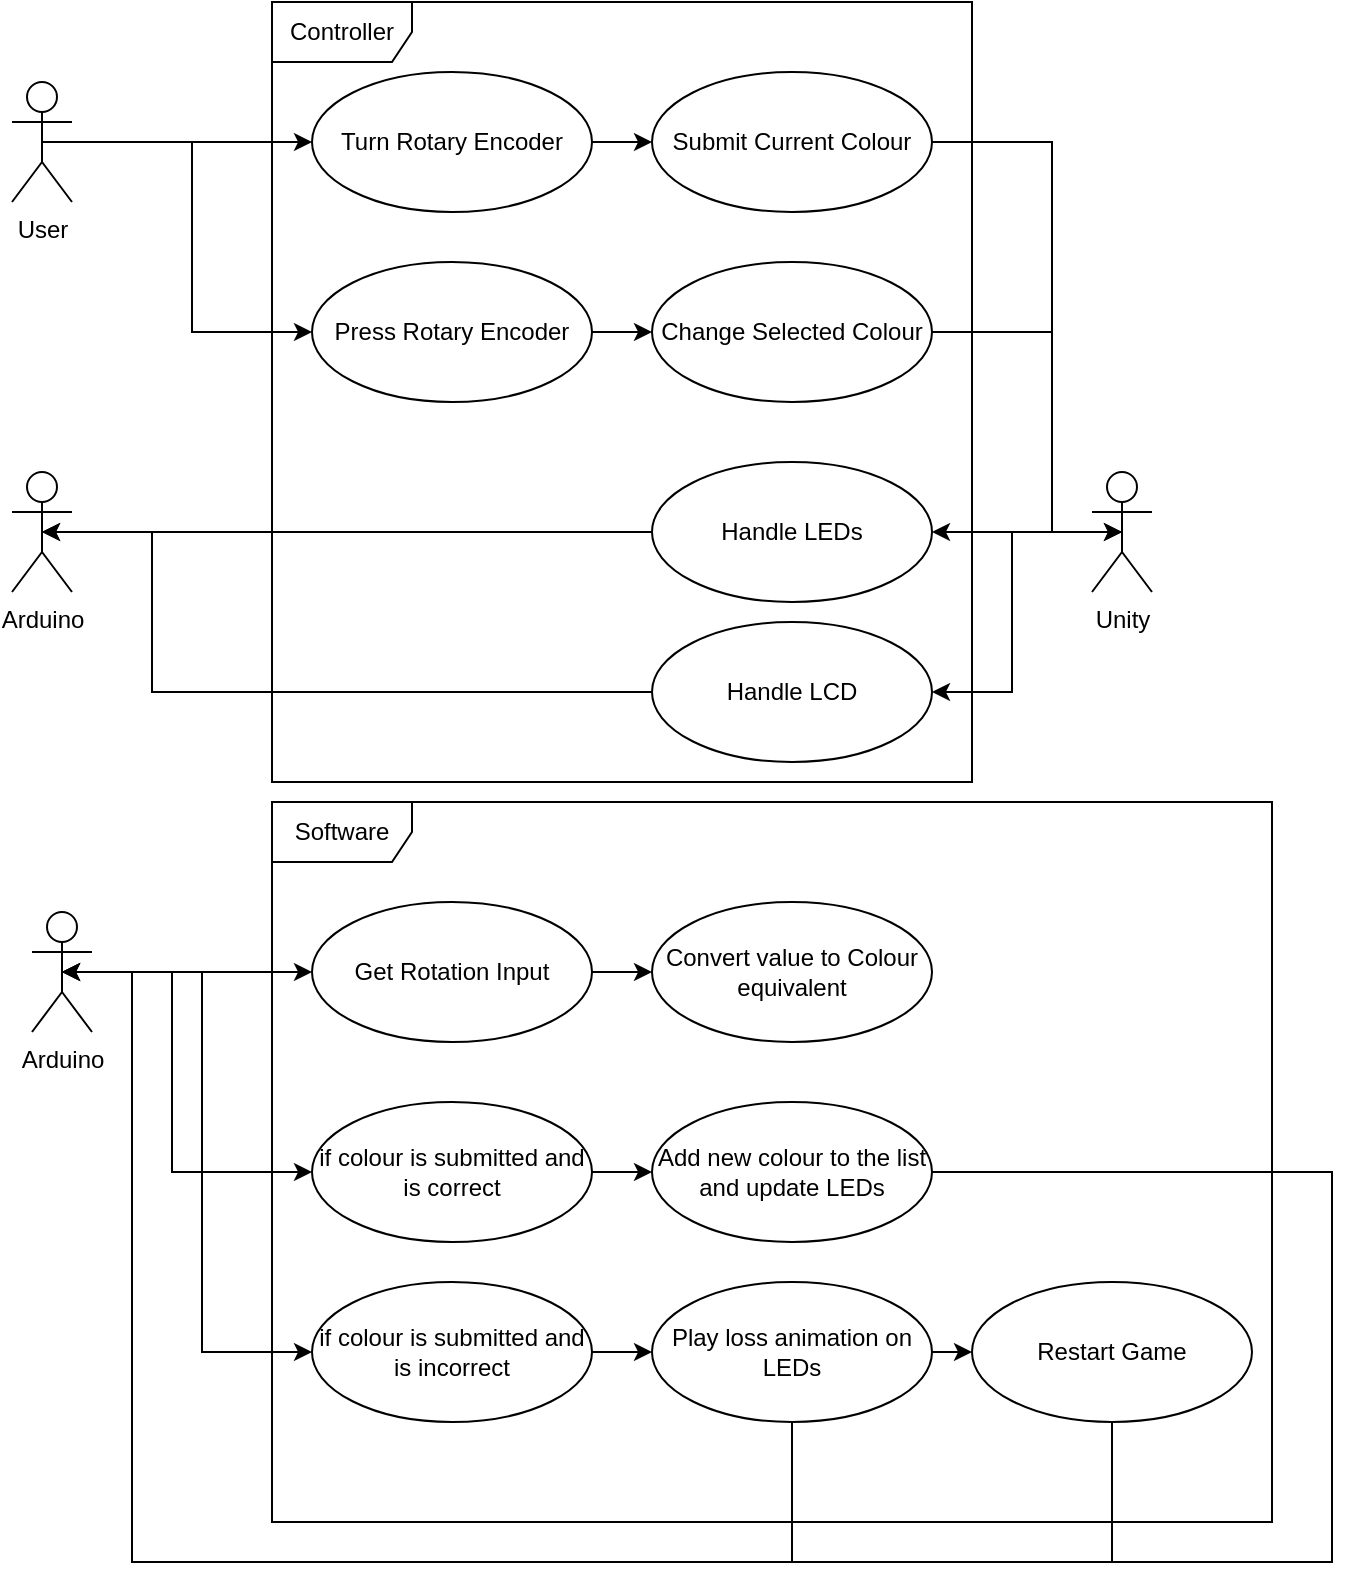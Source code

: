 <mxfile version="12.7.1" type="device"><diagram id="pYrCB6RSLZBWIUShqouC" name="Page-1"><mxGraphModel dx="1422" dy="791" grid="1" gridSize="10" guides="1" tooltips="1" connect="1" arrows="1" fold="1" page="1" pageScale="1" pageWidth="827" pageHeight="1169" math="0" shadow="0"><root><mxCell id="0"/><mxCell id="1" parent="0"/><mxCell id="U1vjdg1eQ9X6cb9ltwUh-1" value="Controller" style="shape=umlFrame;whiteSpace=wrap;html=1;width=70;height=30;" vertex="1" parent="1"><mxGeometry x="220" y="40" width="350" height="390" as="geometry"/></mxCell><mxCell id="U1vjdg1eQ9X6cb9ltwUh-28" style="edgeStyle=orthogonalEdgeStyle;rounded=0;orthogonalLoop=1;jettySize=auto;html=1;exitX=0.5;exitY=0.5;exitDx=0;exitDy=0;exitPerimeter=0;entryX=0;entryY=0.5;entryDx=0;entryDy=0;" edge="1" parent="1" source="U1vjdg1eQ9X6cb9ltwUh-2" target="U1vjdg1eQ9X6cb9ltwUh-7"><mxGeometry relative="1" as="geometry"/></mxCell><mxCell id="U1vjdg1eQ9X6cb9ltwUh-30" style="edgeStyle=orthogonalEdgeStyle;rounded=0;orthogonalLoop=1;jettySize=auto;html=1;exitX=0.5;exitY=0.5;exitDx=0;exitDy=0;exitPerimeter=0;entryX=0;entryY=0.5;entryDx=0;entryDy=0;" edge="1" parent="1" source="U1vjdg1eQ9X6cb9ltwUh-2" target="U1vjdg1eQ9X6cb9ltwUh-11"><mxGeometry relative="1" as="geometry"/></mxCell><mxCell id="U1vjdg1eQ9X6cb9ltwUh-2" value="User" style="shape=umlActor;verticalLabelPosition=bottom;labelBackgroundColor=#ffffff;verticalAlign=top;html=1;" vertex="1" parent="1"><mxGeometry x="90" y="80" width="30" height="60" as="geometry"/></mxCell><mxCell id="U1vjdg1eQ9X6cb9ltwUh-6" value="Software" style="shape=umlFrame;whiteSpace=wrap;html=1;width=70;height=30;" vertex="1" parent="1"><mxGeometry x="220" y="440" width="500" height="360" as="geometry"/></mxCell><mxCell id="U1vjdg1eQ9X6cb9ltwUh-31" style="edgeStyle=orthogonalEdgeStyle;rounded=0;orthogonalLoop=1;jettySize=auto;html=1;exitX=1;exitY=0.5;exitDx=0;exitDy=0;entryX=0;entryY=0.5;entryDx=0;entryDy=0;" edge="1" parent="1" source="U1vjdg1eQ9X6cb9ltwUh-7" target="U1vjdg1eQ9X6cb9ltwUh-10"><mxGeometry relative="1" as="geometry"/></mxCell><mxCell id="U1vjdg1eQ9X6cb9ltwUh-7" value="Turn Rotary Encoder" style="ellipse;whiteSpace=wrap;html=1;" vertex="1" parent="1"><mxGeometry x="240" y="75" width="140" height="70" as="geometry"/></mxCell><mxCell id="U1vjdg1eQ9X6cb9ltwUh-34" style="edgeStyle=orthogonalEdgeStyle;rounded=0;orthogonalLoop=1;jettySize=auto;html=1;exitX=1;exitY=0.5;exitDx=0;exitDy=0;entryX=0.5;entryY=0.5;entryDx=0;entryDy=0;entryPerimeter=0;" edge="1" parent="1" source="U1vjdg1eQ9X6cb9ltwUh-9" target="U1vjdg1eQ9X6cb9ltwUh-12"><mxGeometry relative="1" as="geometry"><Array as="points"><mxPoint x="610" y="205"/><mxPoint x="610" y="305"/></Array></mxGeometry></mxCell><mxCell id="U1vjdg1eQ9X6cb9ltwUh-9" value="Change Selected Colour" style="ellipse;whiteSpace=wrap;html=1;" vertex="1" parent="1"><mxGeometry x="410" y="170" width="140" height="70" as="geometry"/></mxCell><mxCell id="U1vjdg1eQ9X6cb9ltwUh-35" style="edgeStyle=orthogonalEdgeStyle;rounded=0;orthogonalLoop=1;jettySize=auto;html=1;exitX=1;exitY=0.5;exitDx=0;exitDy=0;entryX=0.5;entryY=0.5;entryDx=0;entryDy=0;entryPerimeter=0;" edge="1" parent="1" source="U1vjdg1eQ9X6cb9ltwUh-10" target="U1vjdg1eQ9X6cb9ltwUh-12"><mxGeometry relative="1" as="geometry"><Array as="points"><mxPoint x="610" y="110"/><mxPoint x="610" y="305"/></Array></mxGeometry></mxCell><mxCell id="U1vjdg1eQ9X6cb9ltwUh-10" value="Submit Current Colour" style="ellipse;whiteSpace=wrap;html=1;" vertex="1" parent="1"><mxGeometry x="410" y="75" width="140" height="70" as="geometry"/></mxCell><mxCell id="U1vjdg1eQ9X6cb9ltwUh-32" style="edgeStyle=orthogonalEdgeStyle;rounded=0;orthogonalLoop=1;jettySize=auto;html=1;exitX=1;exitY=0.5;exitDx=0;exitDy=0;entryX=0;entryY=0.5;entryDx=0;entryDy=0;" edge="1" parent="1" source="U1vjdg1eQ9X6cb9ltwUh-11" target="U1vjdg1eQ9X6cb9ltwUh-9"><mxGeometry relative="1" as="geometry"/></mxCell><mxCell id="U1vjdg1eQ9X6cb9ltwUh-11" value="Press Rotary Encoder" style="ellipse;whiteSpace=wrap;html=1;" vertex="1" parent="1"><mxGeometry x="240" y="170" width="140" height="70" as="geometry"/></mxCell><mxCell id="U1vjdg1eQ9X6cb9ltwUh-27" style="edgeStyle=orthogonalEdgeStyle;rounded=0;orthogonalLoop=1;jettySize=auto;html=1;exitX=0.5;exitY=0.5;exitDx=0;exitDy=0;exitPerimeter=0;entryX=1;entryY=0.5;entryDx=0;entryDy=0;" edge="1" parent="1" source="U1vjdg1eQ9X6cb9ltwUh-12" target="U1vjdg1eQ9X6cb9ltwUh-17"><mxGeometry relative="1" as="geometry"/></mxCell><mxCell id="U1vjdg1eQ9X6cb9ltwUh-38" style="edgeStyle=orthogonalEdgeStyle;rounded=0;orthogonalLoop=1;jettySize=auto;html=1;exitX=0.5;exitY=0.5;exitDx=0;exitDy=0;exitPerimeter=0;entryX=1;entryY=0.5;entryDx=0;entryDy=0;" edge="1" parent="1" source="U1vjdg1eQ9X6cb9ltwUh-12" target="U1vjdg1eQ9X6cb9ltwUh-36"><mxGeometry relative="1" as="geometry"><Array as="points"><mxPoint x="590" y="305"/><mxPoint x="590" y="385"/></Array></mxGeometry></mxCell><mxCell id="U1vjdg1eQ9X6cb9ltwUh-12" value="Unity" style="shape=umlActor;verticalLabelPosition=bottom;labelBackgroundColor=#ffffff;verticalAlign=top;html=1;" vertex="1" parent="1"><mxGeometry x="630" y="275" width="30" height="60" as="geometry"/></mxCell><mxCell id="U1vjdg1eQ9X6cb9ltwUh-33" style="edgeStyle=orthogonalEdgeStyle;rounded=0;orthogonalLoop=1;jettySize=auto;html=1;exitX=0;exitY=0.5;exitDx=0;exitDy=0;entryX=0.5;entryY=0.5;entryDx=0;entryDy=0;entryPerimeter=0;" edge="1" parent="1" source="U1vjdg1eQ9X6cb9ltwUh-17" target="U1vjdg1eQ9X6cb9ltwUh-19"><mxGeometry relative="1" as="geometry"/></mxCell><mxCell id="U1vjdg1eQ9X6cb9ltwUh-17" value="Handle LEDs" style="ellipse;whiteSpace=wrap;html=1;" vertex="1" parent="1"><mxGeometry x="410" y="270" width="140" height="70" as="geometry"/></mxCell><mxCell id="U1vjdg1eQ9X6cb9ltwUh-19" value="Arduino" style="shape=umlActor;verticalLabelPosition=bottom;labelBackgroundColor=#ffffff;verticalAlign=top;html=1;" vertex="1" parent="1"><mxGeometry x="90" y="275" width="30" height="60" as="geometry"/></mxCell><mxCell id="U1vjdg1eQ9X6cb9ltwUh-37" style="edgeStyle=orthogonalEdgeStyle;rounded=0;orthogonalLoop=1;jettySize=auto;html=1;exitX=0;exitY=0.5;exitDx=0;exitDy=0;entryX=0.5;entryY=0.5;entryDx=0;entryDy=0;entryPerimeter=0;" edge="1" parent="1" source="U1vjdg1eQ9X6cb9ltwUh-36" target="U1vjdg1eQ9X6cb9ltwUh-19"><mxGeometry relative="1" as="geometry"><Array as="points"><mxPoint x="160" y="385"/><mxPoint x="160" y="305"/></Array></mxGeometry></mxCell><mxCell id="U1vjdg1eQ9X6cb9ltwUh-36" value="Handle LCD" style="ellipse;whiteSpace=wrap;html=1;" vertex="1" parent="1"><mxGeometry x="410" y="350" width="140" height="70" as="geometry"/></mxCell><mxCell id="U1vjdg1eQ9X6cb9ltwUh-43" style="edgeStyle=orthogonalEdgeStyle;rounded=0;orthogonalLoop=1;jettySize=auto;html=1;exitX=0.5;exitY=0.5;exitDx=0;exitDy=0;exitPerimeter=0;entryX=0;entryY=0.5;entryDx=0;entryDy=0;" edge="1" parent="1" source="U1vjdg1eQ9X6cb9ltwUh-39" target="U1vjdg1eQ9X6cb9ltwUh-42"><mxGeometry relative="1" as="geometry"/></mxCell><mxCell id="U1vjdg1eQ9X6cb9ltwUh-47" style="edgeStyle=orthogonalEdgeStyle;rounded=0;orthogonalLoop=1;jettySize=auto;html=1;exitX=0.5;exitY=0.5;exitDx=0;exitDy=0;exitPerimeter=0;entryX=0;entryY=0.5;entryDx=0;entryDy=0;" edge="1" parent="1" source="U1vjdg1eQ9X6cb9ltwUh-39" target="U1vjdg1eQ9X6cb9ltwUh-46"><mxGeometry relative="1" as="geometry"><Array as="points"><mxPoint x="170" y="525"/><mxPoint x="170" y="625"/></Array></mxGeometry></mxCell><mxCell id="U1vjdg1eQ9X6cb9ltwUh-53" style="edgeStyle=orthogonalEdgeStyle;rounded=0;orthogonalLoop=1;jettySize=auto;html=1;exitX=0.5;exitY=0.5;exitDx=0;exitDy=0;exitPerimeter=0;entryX=0;entryY=0.5;entryDx=0;entryDy=0;" edge="1" parent="1" source="U1vjdg1eQ9X6cb9ltwUh-39" target="U1vjdg1eQ9X6cb9ltwUh-52"><mxGeometry relative="1" as="geometry"/></mxCell><mxCell id="U1vjdg1eQ9X6cb9ltwUh-39" value="Arduino" style="shape=umlActor;verticalLabelPosition=bottom;labelBackgroundColor=#ffffff;verticalAlign=top;html=1;" vertex="1" parent="1"><mxGeometry x="100" y="495" width="30" height="60" as="geometry"/></mxCell><mxCell id="U1vjdg1eQ9X6cb9ltwUh-45" style="edgeStyle=orthogonalEdgeStyle;rounded=0;orthogonalLoop=1;jettySize=auto;html=1;exitX=1;exitY=0.5;exitDx=0;exitDy=0;entryX=0;entryY=0.5;entryDx=0;entryDy=0;" edge="1" parent="1" source="U1vjdg1eQ9X6cb9ltwUh-42" target="U1vjdg1eQ9X6cb9ltwUh-44"><mxGeometry relative="1" as="geometry"/></mxCell><mxCell id="U1vjdg1eQ9X6cb9ltwUh-42" value="Get Rotation Input" style="ellipse;whiteSpace=wrap;html=1;" vertex="1" parent="1"><mxGeometry x="240" y="490" width="140" height="70" as="geometry"/></mxCell><mxCell id="U1vjdg1eQ9X6cb9ltwUh-44" value="Convert value to Colour equivalent" style="ellipse;whiteSpace=wrap;html=1;" vertex="1" parent="1"><mxGeometry x="410" y="490" width="140" height="70" as="geometry"/></mxCell><mxCell id="U1vjdg1eQ9X6cb9ltwUh-49" style="edgeStyle=orthogonalEdgeStyle;rounded=0;orthogonalLoop=1;jettySize=auto;html=1;exitX=1;exitY=0.5;exitDx=0;exitDy=0;entryX=0;entryY=0.5;entryDx=0;entryDy=0;" edge="1" parent="1" source="U1vjdg1eQ9X6cb9ltwUh-46" target="U1vjdg1eQ9X6cb9ltwUh-48"><mxGeometry relative="1" as="geometry"/></mxCell><mxCell id="U1vjdg1eQ9X6cb9ltwUh-46" value="if colour is submitted and is correct" style="ellipse;whiteSpace=wrap;html=1;" vertex="1" parent="1"><mxGeometry x="240" y="590" width="140" height="70" as="geometry"/></mxCell><mxCell id="U1vjdg1eQ9X6cb9ltwUh-51" style="edgeStyle=orthogonalEdgeStyle;rounded=0;orthogonalLoop=1;jettySize=auto;html=1;exitX=1;exitY=0.5;exitDx=0;exitDy=0;entryX=0.5;entryY=0.5;entryDx=0;entryDy=0;entryPerimeter=0;" edge="1" parent="1" source="U1vjdg1eQ9X6cb9ltwUh-48" target="U1vjdg1eQ9X6cb9ltwUh-39"><mxGeometry relative="1" as="geometry"><mxPoint x="150" y="570" as="targetPoint"/><Array as="points"><mxPoint x="750" y="625"/><mxPoint x="750" y="820"/><mxPoint x="150" y="820"/><mxPoint x="150" y="525"/></Array></mxGeometry></mxCell><mxCell id="U1vjdg1eQ9X6cb9ltwUh-48" value="Add new colour to the list and update LEDs" style="ellipse;whiteSpace=wrap;html=1;" vertex="1" parent="1"><mxGeometry x="410" y="590" width="140" height="70" as="geometry"/></mxCell><mxCell id="U1vjdg1eQ9X6cb9ltwUh-55" style="edgeStyle=orthogonalEdgeStyle;rounded=0;orthogonalLoop=1;jettySize=auto;html=1;exitX=1;exitY=0.5;exitDx=0;exitDy=0;entryX=0;entryY=0.5;entryDx=0;entryDy=0;" edge="1" parent="1" source="U1vjdg1eQ9X6cb9ltwUh-52" target="U1vjdg1eQ9X6cb9ltwUh-54"><mxGeometry relative="1" as="geometry"/></mxCell><mxCell id="U1vjdg1eQ9X6cb9ltwUh-52" value="if colour is submitted and is incorrect" style="ellipse;whiteSpace=wrap;html=1;" vertex="1" parent="1"><mxGeometry x="240" y="680" width="140" height="70" as="geometry"/></mxCell><mxCell id="U1vjdg1eQ9X6cb9ltwUh-57" style="edgeStyle=orthogonalEdgeStyle;rounded=0;orthogonalLoop=1;jettySize=auto;html=1;exitX=0.5;exitY=1;exitDx=0;exitDy=0;entryX=0.5;entryY=0.5;entryDx=0;entryDy=0;entryPerimeter=0;" edge="1" parent="1" source="U1vjdg1eQ9X6cb9ltwUh-54" target="U1vjdg1eQ9X6cb9ltwUh-39"><mxGeometry relative="1" as="geometry"><Array as="points"><mxPoint x="480" y="820"/><mxPoint x="150" y="820"/><mxPoint x="150" y="525"/></Array></mxGeometry></mxCell><mxCell id="U1vjdg1eQ9X6cb9ltwUh-58" style="edgeStyle=orthogonalEdgeStyle;rounded=0;orthogonalLoop=1;jettySize=auto;html=1;exitX=1;exitY=0.5;exitDx=0;exitDy=0;entryX=0;entryY=0.5;entryDx=0;entryDy=0;" edge="1" parent="1" source="U1vjdg1eQ9X6cb9ltwUh-54" target="U1vjdg1eQ9X6cb9ltwUh-56"><mxGeometry relative="1" as="geometry"/></mxCell><mxCell id="U1vjdg1eQ9X6cb9ltwUh-54" value="Play loss animation on LEDs" style="ellipse;whiteSpace=wrap;html=1;" vertex="1" parent="1"><mxGeometry x="410" y="680" width="140" height="70" as="geometry"/></mxCell><mxCell id="U1vjdg1eQ9X6cb9ltwUh-59" style="edgeStyle=orthogonalEdgeStyle;rounded=0;orthogonalLoop=1;jettySize=auto;html=1;exitX=0.5;exitY=1;exitDx=0;exitDy=0;entryX=0.5;entryY=0.5;entryDx=0;entryDy=0;entryPerimeter=0;" edge="1" parent="1" source="U1vjdg1eQ9X6cb9ltwUh-56" target="U1vjdg1eQ9X6cb9ltwUh-39"><mxGeometry relative="1" as="geometry"><Array as="points"><mxPoint x="640" y="820"/><mxPoint x="150" y="820"/><mxPoint x="150" y="525"/></Array></mxGeometry></mxCell><mxCell id="U1vjdg1eQ9X6cb9ltwUh-56" value="Restart Game" style="ellipse;whiteSpace=wrap;html=1;" vertex="1" parent="1"><mxGeometry x="570" y="680" width="140" height="70" as="geometry"/></mxCell></root></mxGraphModel></diagram></mxfile>